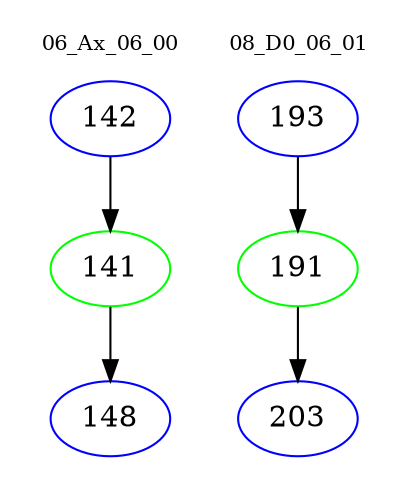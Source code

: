 digraph{
subgraph cluster_0 {
color = white
label = "06_Ax_06_00";
fontsize=10;
T0_142 [label="142", color="blue"]
T0_142 -> T0_141 [color="black"]
T0_141 [label="141", color="green"]
T0_141 -> T0_148 [color="black"]
T0_148 [label="148", color="blue"]
}
subgraph cluster_1 {
color = white
label = "08_D0_06_01";
fontsize=10;
T1_193 [label="193", color="blue"]
T1_193 -> T1_191 [color="black"]
T1_191 [label="191", color="green"]
T1_191 -> T1_203 [color="black"]
T1_203 [label="203", color="blue"]
}
}
